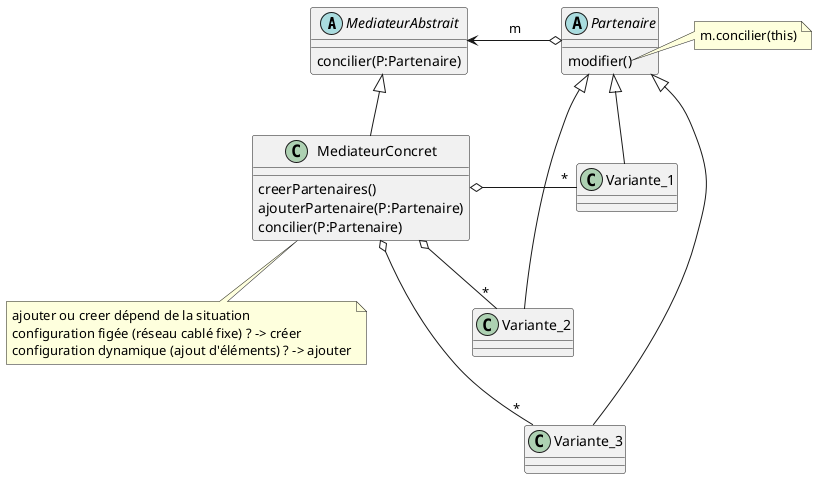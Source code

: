 @startuml
'https://plantuml.com/class-diagram

abstract class MediateurAbstrait{
    concilier(P:Partenaire)
}

abstract class Partenaire{
    modifier()
}

note right of Partenaire::modifier
    m.concilier(this)
end note

MediateurAbstrait <-o Partenaire : m

class MediateurConcret {
    creerPartenaires()
    ajouterPartenaire(P:Partenaire)
    concilier(P:Partenaire)
}

note bottom of MediateurConcret {
    ajouter ou creer dépend de la situation
    configuration figée (réseau cablé fixe) ? -> créer
    configuration dynamique (ajout d'éléments) ? -> ajouter
}

MediateurAbstrait <|-- MediateurConcret

Partenaire <|-- Variante_1
Partenaire <|--- Variante_2
Partenaire <|---- Variante_3
MediateurConcret o- "*" Variante_1
MediateurConcret o- "*" Variante_2
MediateurConcret o- "*" Variante_3


@enduml
